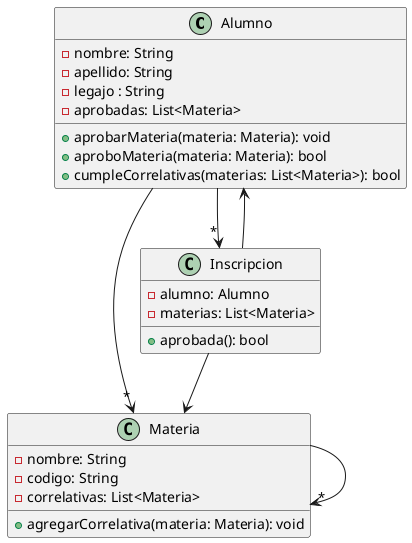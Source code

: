 @startuml
class Alumno{
- nombre: String
- apellido: String
- legajo : String
- aprobadas: List<Materia>
+ aprobarMateria(materia: Materia): void
+ aproboMateria(materia: Materia): bool
+ cumpleCorrelativas(materias: List<Materia>): bool
}

class Materia {
- nombre: String
- codigo: String
- correlativas: List<Materia>
+ agregarCorrelativa(materia: Materia): void
}

class Inscripcion {
- alumno: Alumno
- materias: List<Materia>
+ aprobada(): bool
}

Inscripcion --> Materia
Inscripcion --> Alumno
Alumno --> "*" Inscripcion
Alumno --> "*" Materia
Materia --> "*" Materia

@enduml